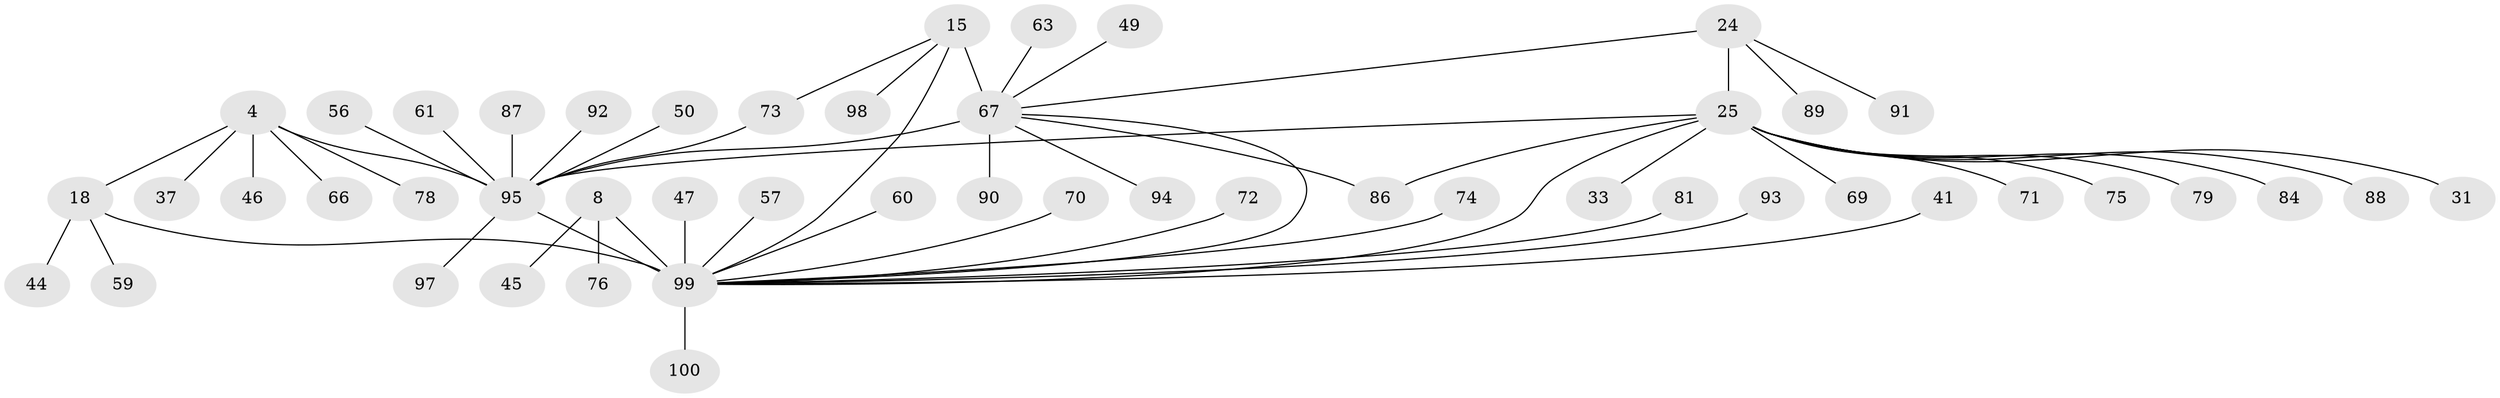 // original degree distribution, {8: 0.08, 7: 0.07, 9: 0.01, 6: 0.04, 5: 0.02, 11: 0.01, 4: 0.03, 10: 0.01, 1: 0.54, 2: 0.16, 3: 0.03}
// Generated by graph-tools (version 1.1) at 2025/55/03/09/25 04:55:33]
// undirected, 50 vertices, 56 edges
graph export_dot {
graph [start="1"]
  node [color=gray90,style=filled];
  4 [super="+2"];
  8 [super="+6"];
  15 [super="+14"];
  18 [super="+17"];
  24 [super="+23"];
  25 [super="+22+21"];
  31;
  33;
  37;
  41;
  44;
  45;
  46;
  47;
  49;
  50;
  56 [super="+39"];
  57;
  59 [super="+30"];
  60;
  61;
  63;
  66;
  67 [super="+42+43+48+55"];
  69;
  70 [super="+32"];
  71;
  72;
  73;
  74;
  75 [super="+62"];
  76 [super="+52"];
  78 [super="+53"];
  79 [super="+38"];
  81;
  84 [super="+80"];
  86 [super="+83+65+85"];
  87 [super="+82"];
  88;
  89;
  90;
  91;
  92;
  93;
  94;
  95 [super="+68+5+26+27"];
  97;
  98;
  99 [super="+96+20+54+10"];
  100;
  4 -- 46;
  4 -- 66;
  4 -- 37;
  4 -- 18;
  4 -- 78;
  4 -- 95 [weight=6];
  8 -- 45;
  8 -- 99 [weight=7];
  8 -- 76;
  15 -- 73;
  15 -- 98;
  15 -- 67 [weight=6];
  15 -- 99 [weight=2];
  18 -- 44;
  18 -- 59;
  18 -- 99 [weight=6];
  24 -- 25 [weight=6];
  24 -- 89;
  24 -- 91;
  24 -- 67;
  25 -- 33;
  25 -- 69;
  25 -- 71;
  25 -- 79;
  25 -- 75;
  25 -- 84;
  25 -- 95;
  25 -- 86 [weight=2];
  25 -- 88;
  25 -- 31;
  25 -- 99 [weight=2];
  41 -- 99;
  47 -- 99;
  49 -- 67;
  50 -- 95;
  56 -- 95;
  57 -- 99;
  60 -- 99;
  61 -- 95;
  63 -- 67;
  67 -- 95;
  67 -- 86;
  67 -- 90;
  67 -- 94;
  67 -- 99 [weight=2];
  70 -- 99;
  72 -- 99;
  73 -- 95;
  74 -- 99;
  81 -- 99;
  87 -- 95;
  92 -- 95;
  93 -- 99;
  95 -- 97;
  95 -- 99 [weight=2];
  99 -- 100;
}
